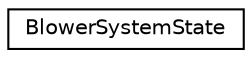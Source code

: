 digraph "Graphical Class Hierarchy"
{
 // LATEX_PDF_SIZE
  edge [fontname="Helvetica",fontsize="10",labelfontname="Helvetica",labelfontsize="10"];
  node [fontname="Helvetica",fontsize="10",shape=record];
  rankdir="LR";
  Node0 [label="BlowerSystemState",height=0.2,width=0.4,color="black", fillcolor="white", style="filled",URL="$structBlowerSystemState.html",tooltip=" "];
}
